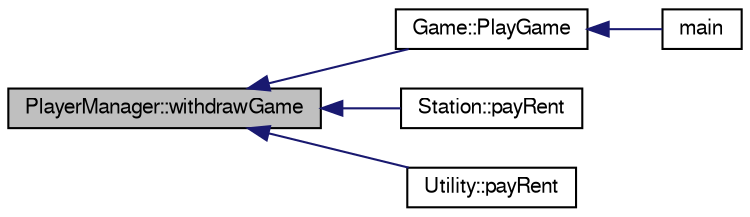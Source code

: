 digraph G
{
  edge [fontname="FreeSans",fontsize="10",labelfontname="FreeSans",labelfontsize="10"];
  node [fontname="FreeSans",fontsize="10",shape=record];
  rankdir="LR";
  Node1 [label="PlayerManager::withdrawGame",height=0.2,width=0.4,color="black", fillcolor="grey75", style="filled" fontcolor="black"];
  Node1 -> Node2 [dir="back",color="midnightblue",fontsize="10",style="solid",fontname="FreeSans"];
  Node2 [label="Game::PlayGame",height=0.2,width=0.4,color="black", fillcolor="white", style="filled",URL="$class_game.html#ae181458a5592597876fe2e53603c97b3",tooltip="method that plays the game"];
  Node2 -> Node3 [dir="back",color="midnightblue",fontsize="10",style="solid",fontname="FreeSans"];
  Node3 [label="main",height=0.2,width=0.4,color="black", fillcolor="white", style="filled",URL="$main_8cpp.html#a2c3f6775325c30275d11c6abee2db6a0"];
  Node1 -> Node4 [dir="back",color="midnightblue",fontsize="10",style="solid",fontname="FreeSans"];
  Node4 [label="Station::payRent",height=0.2,width=0.4,color="black", fillcolor="white", style="filled",URL="$class_station.html#ab54b20e0441f1bfbec1c859dfc9dd677",tooltip="method that does the action =p"];
  Node1 -> Node5 [dir="back",color="midnightblue",fontsize="10",style="solid",fontname="FreeSans"];
  Node5 [label="Utility::payRent",height=0.2,width=0.4,color="black", fillcolor="white", style="filled",URL="$class_utility.html#a911206cba31884b0b0014a4b8450ae01",tooltip="method that does the action =p"];
}
